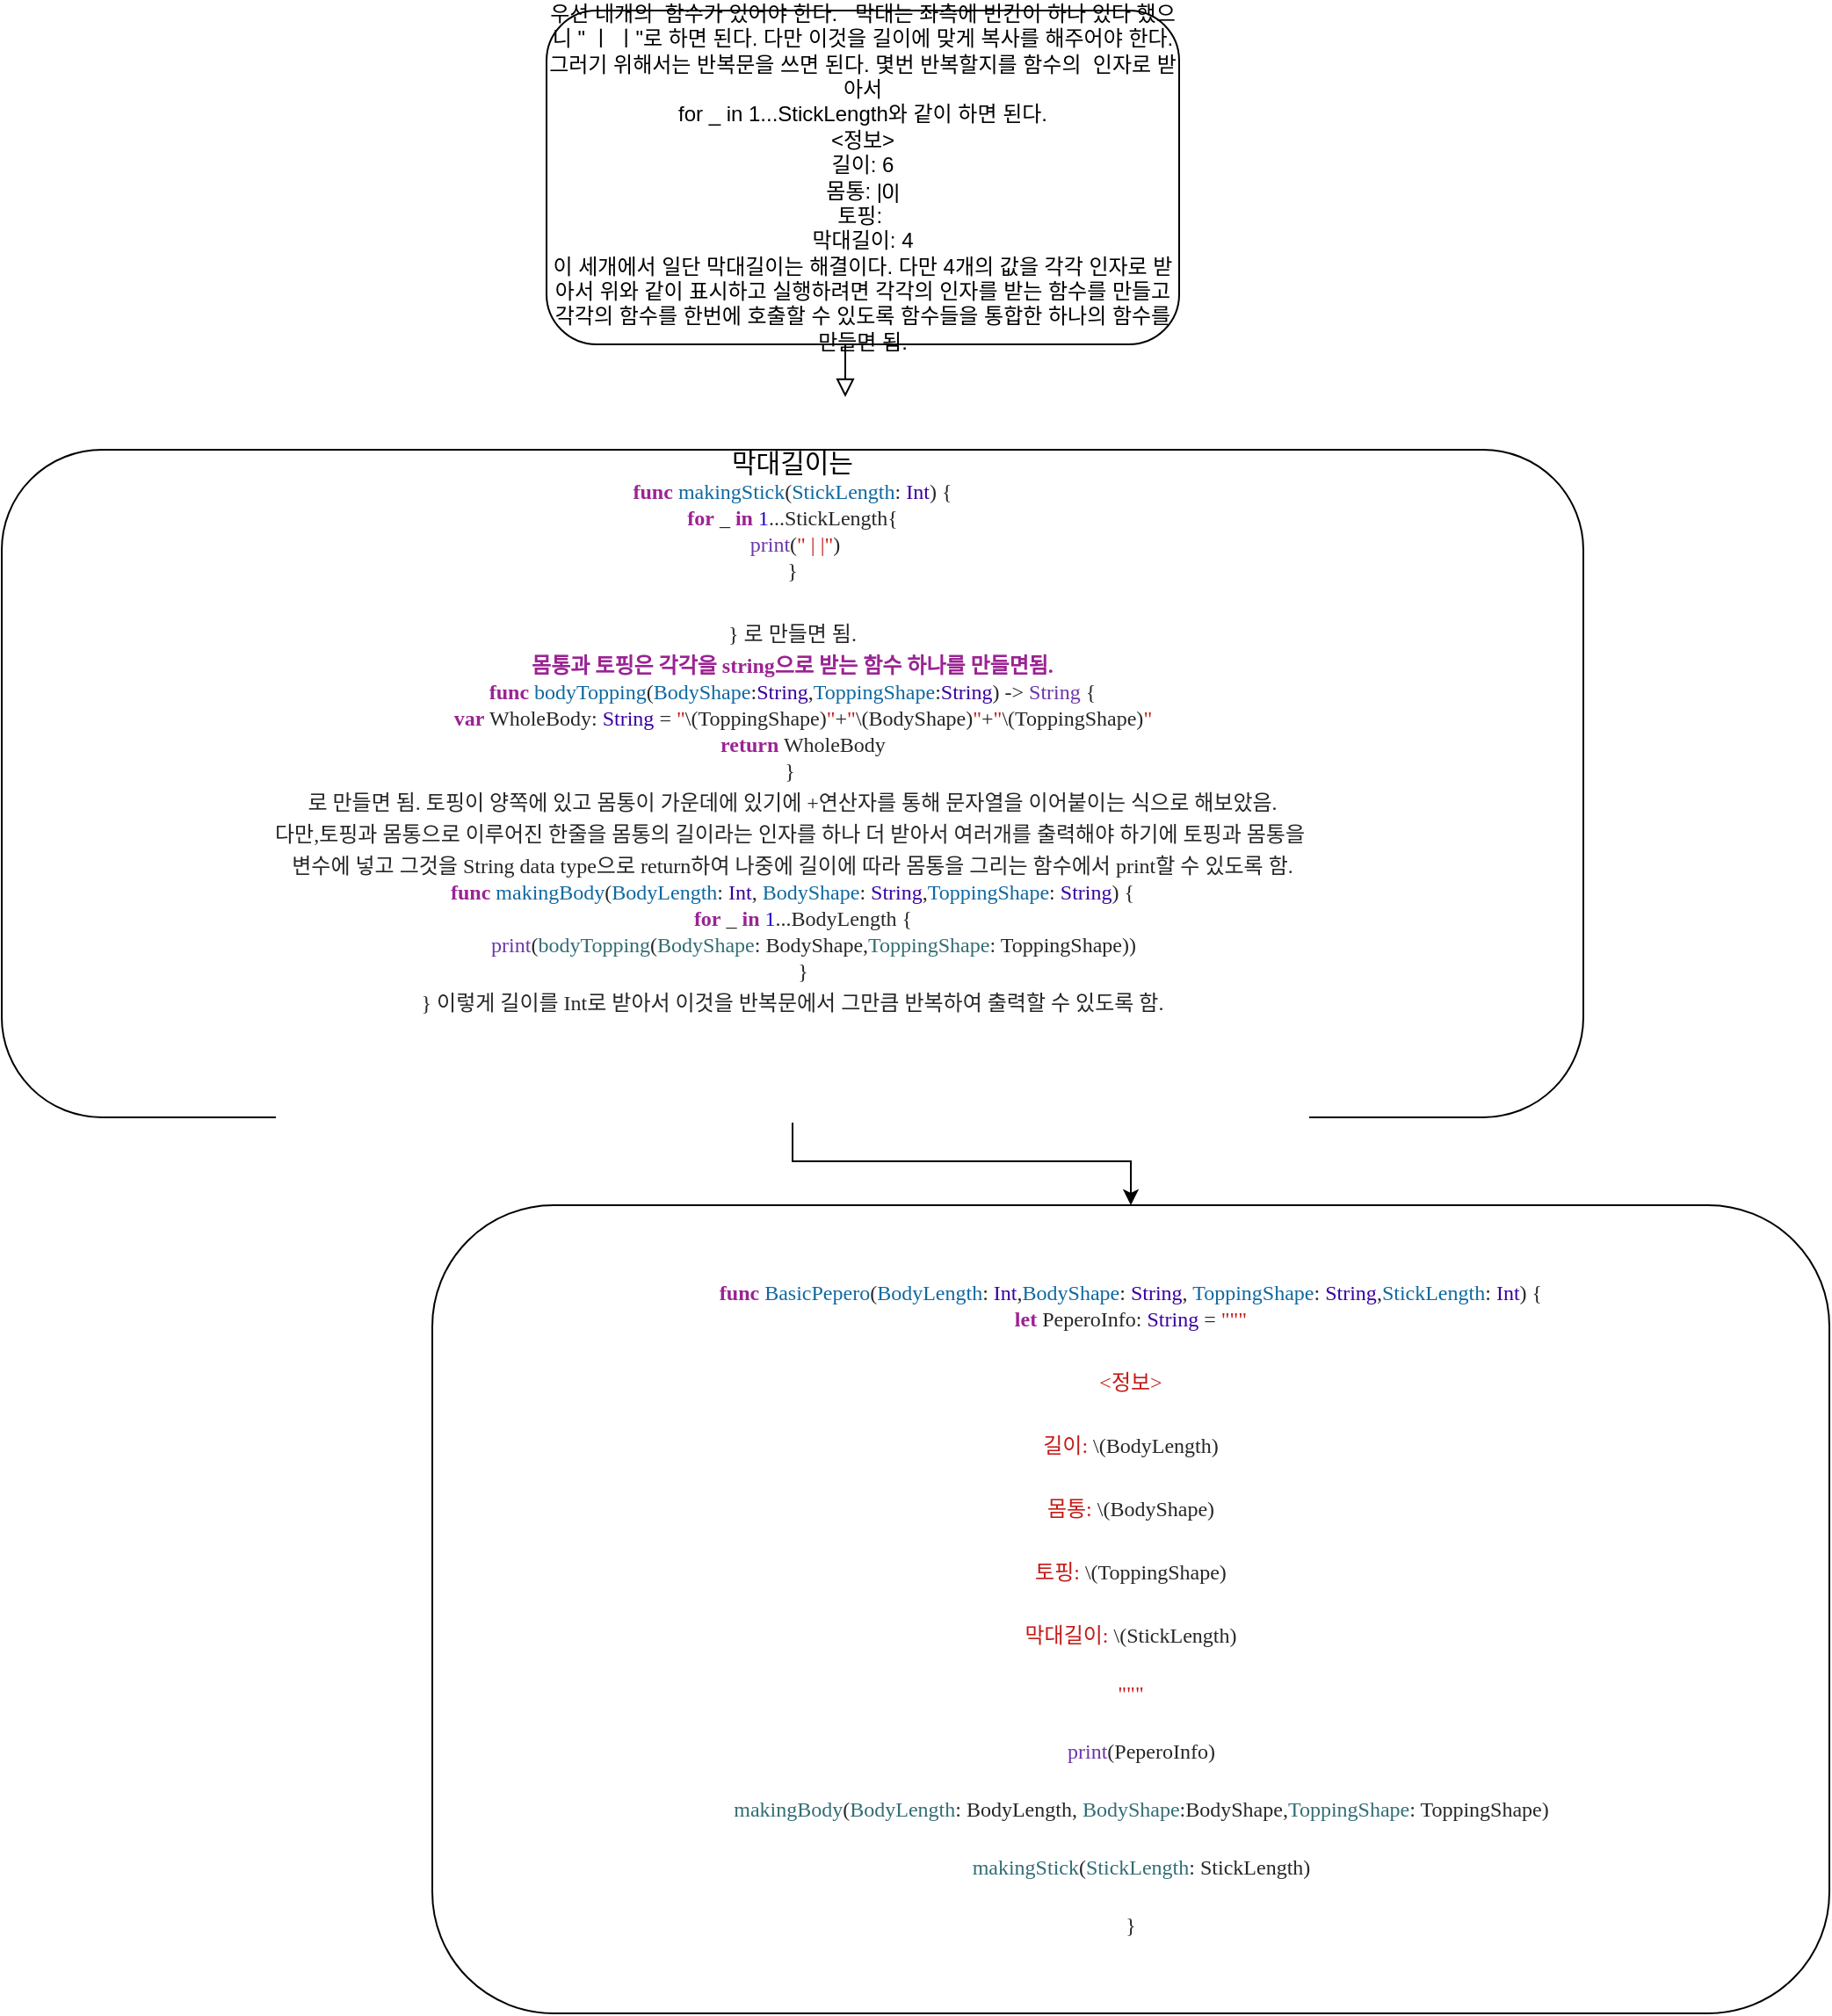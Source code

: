 <mxfile version="20.0.3" type="github"><diagram id="C5RBs43oDa-KdzZeNtuy" name="Page-1"><mxGraphModel dx="1454" dy="619" grid="1" gridSize="10" guides="1" tooltips="1" connect="1" arrows="1" fold="1" page="1" pageScale="1" pageWidth="827" pageHeight="1169" math="0" shadow="0"><root><mxCell id="WIyWlLk6GJQsqaUBKTNV-0"/><mxCell id="WIyWlLk6GJQsqaUBKTNV-1" parent="WIyWlLk6GJQsqaUBKTNV-0"/><mxCell id="WIyWlLk6GJQsqaUBKTNV-2" value="" style="rounded=0;html=1;jettySize=auto;orthogonalLoop=1;fontSize=11;endArrow=block;endFill=0;endSize=8;strokeWidth=1;shadow=0;labelBackgroundColor=none;edgeStyle=orthogonalEdgeStyle;" parent="WIyWlLk6GJQsqaUBKTNV-1" edge="1"><mxGeometry relative="1" as="geometry"><mxPoint x="230" y="190" as="sourcePoint"/><mxPoint x="230" y="240" as="targetPoint"/></mxGeometry></mxCell><mxCell id="WIyWlLk6GJQsqaUBKTNV-8" value="No" style="rounded=0;html=1;jettySize=auto;orthogonalLoop=1;fontSize=11;endArrow=block;endFill=0;endSize=8;strokeWidth=1;shadow=0;labelBackgroundColor=none;edgeStyle=orthogonalEdgeStyle;" parent="WIyWlLk6GJQsqaUBKTNV-1" edge="1"><mxGeometry x="0.333" y="20" relative="1" as="geometry"><mxPoint as="offset"/><mxPoint x="210" y="430" as="sourcePoint"/><mxPoint x="220" y="450" as="targetPoint"/></mxGeometry></mxCell><mxCell id="w2qBj5QXze0Z2zASgkyP-0" value="우선 네개의 &amp;nbsp;함수가 있어야 한다. &amp;nbsp; 막대는 좌측에 빈칸이 하나 있다 했으니 &quot; ㅣ ㅣ&quot;로 하면 된다. 다만 이것을 길이에 맞게 복사를 해주어야 한다. 그러기 위해서는 반복문을 쓰면 된다. 몇번 반복할지를 함수의 &amp;nbsp;인자로 받아서 &lt;br&gt;for _ in 1...StickLength와 같이 하면 된다.&lt;br&gt;&lt;div&gt;&amp;lt;정보&amp;gt;&lt;/div&gt;&lt;div&gt;길이: 6&lt;/div&gt;&lt;div&gt;몸통: |0|&lt;/div&gt;&lt;div&gt;토핑:&amp;nbsp;&lt;/div&gt;&lt;div&gt;막대길이: 4&lt;/div&gt;&lt;div&gt;이 세개에서 일단 막대길이는 해결이다. 다만 4개의 값을 각각 인자로 받아서 위와 같이 표시하고 실행하려면 각각의 인자를 받는 함수를 만들고 각각의 함수를 한번에 호출할 수 있도록 함수들을 통합한 하나의 함수를 만들면 됨.&lt;/div&gt;" style="rounded=1;whiteSpace=wrap;html=1;" vertex="1" parent="WIyWlLk6GJQsqaUBKTNV-1"><mxGeometry x="60" y="20" width="360" height="190" as="geometry"/></mxCell><mxCell id="w2qBj5QXze0Z2zASgkyP-4" value="" style="edgeStyle=orthogonalEdgeStyle;rounded=0;orthogonalLoop=1;jettySize=auto;html=1;fontSize=15;fontColor=#000000;" edge="1" parent="WIyWlLk6GJQsqaUBKTNV-1" source="w2qBj5QXze0Z2zASgkyP-2" target="w2qBj5QXze0Z2zASgkyP-3"><mxGeometry relative="1" as="geometry"/></mxCell><mxCell id="w2qBj5QXze0Z2zASgkyP-2" value="막대길이는&lt;br&gt;&lt;p style=&quot;margin: 0px; font-stretch: normal; font-size: 12px; line-height: normal; font-family: Menlo; color: rgb(15, 104, 160); background-color: rgb(255, 255, 255);&quot;&gt;&lt;span style=&quot;color: #9b2393&quot;&gt;&lt;b&gt;func&lt;/b&gt;&lt;/span&gt;&lt;span style=&quot;color: rgba(0, 0, 0, 0.85)&quot;&gt; &lt;/span&gt;makingStick&lt;span style=&quot;color: rgba(0, 0, 0, 0.85)&quot;&gt;(&lt;/span&gt;StickLength&lt;span style=&quot;color: rgba(0, 0, 0, 0.85)&quot;&gt;: &lt;/span&gt;&lt;span style=&quot;color: #3900a0&quot;&gt;Int&lt;/span&gt;&lt;span style=&quot;color: rgba(0, 0, 0, 0.85)&quot;&gt;) {&lt;/span&gt;&lt;/p&gt;&lt;p style=&quot;margin: 0px; font-stretch: normal; font-size: 12px; line-height: normal; font-family: Menlo; color: rgb(15, 104, 160); background-color: rgb(255, 255, 255);&quot;&gt;&lt;span style=&quot;color: rgb(155, 35, 147);&quot;&gt;&lt;b&gt;for&lt;/b&gt;&lt;/span&gt;&lt;span style=&quot;color: rgba(0, 0, 0, 0.85);&quot;&gt; _ &lt;/span&gt;&lt;span style=&quot;color: rgb(155, 35, 147);&quot;&gt;&lt;b&gt;in&lt;/b&gt;&lt;/span&gt;&lt;span style=&quot;color: rgba(0, 0, 0, 0.85);&quot;&gt; &lt;/span&gt;&lt;span style=&quot;color: rgb(28, 0, 207);&quot;&gt;1&lt;/span&gt;&lt;span style=&quot;color: rgba(0, 0, 0, 0.85);&quot;&gt;...StickLength{&lt;/span&gt;&lt;/p&gt;&lt;p style=&quot;margin: 0px; font-stretch: normal; font-size: 12px; line-height: normal; font-family: Menlo; color: rgba(0, 0, 0, 0.85); background-color: rgb(255, 255, 255);&quot;&gt;&amp;nbsp;&lt;span style=&quot;color: #6c36a9&quot;&gt;print&lt;/span&gt;(&lt;span style=&quot;color: #c41a16&quot;&gt;&quot; | |&quot;&lt;/span&gt;)&lt;/p&gt;&lt;p style=&quot;margin: 0px; font-stretch: normal; font-size: 12px; line-height: normal; font-family: Menlo; color: rgba(0, 0, 0, 0.85); background-color: rgb(255, 255, 255);&quot;&gt;}&lt;/p&gt;&lt;br&gt;&lt;p style=&quot;margin: 0px; font-stretch: normal; font-size: 12px; line-height: normal; font-family: Menlo; color: rgba(0, 0, 0, 0.85); background-color: rgb(255, 255, 255);&quot;&gt;} 로 만들면 됨.&lt;/p&gt;&lt;p style=&quot;margin: 0px; font-stretch: normal; font-size: 12px; line-height: normal; font-family: Menlo; background-color: rgb(255, 255, 255);&quot;&gt;&lt;font color=&quot;#9b2393&quot;&gt;&lt;span style=&quot;caret-color: rgb(155, 35, 147);&quot;&gt;&lt;b&gt;몸통과 토핑은 각각을 string으로 받는 함수 하나를 만들면됨.&lt;/b&gt;&lt;/span&gt;&lt;/font&gt;&lt;/p&gt;&lt;p style=&quot;margin: 0px; font-stretch: normal; font-size: 12px; line-height: normal; font-family: Menlo; color: rgb(15, 104, 160); background-color: rgb(255, 255, 255);&quot;&gt;&lt;span style=&quot;color: #9b2393&quot;&gt;&lt;b&gt;func&lt;/b&gt;&lt;/span&gt;&lt;span style=&quot;color: rgba(0, 0, 0, 0.85)&quot;&gt;&amp;nbsp;&lt;/span&gt;bodyTopping&lt;span style=&quot;color: rgba(0, 0, 0, 0.85);&quot;&gt;(&lt;/span&gt;BodyShape&lt;span style=&quot;color: rgba(0, 0, 0, 0.85);&quot;&gt;:&lt;/span&gt;&lt;span style=&quot;color: rgb(57, 0, 160);&quot;&gt;String&lt;/span&gt;&lt;span style=&quot;color: rgba(0, 0, 0, 0.85);&quot;&gt;,&lt;/span&gt;ToppingShape&lt;span style=&quot;color: rgba(0, 0, 0, 0.85);&quot;&gt;:&lt;/span&gt;&lt;span style=&quot;color: rgb(57, 0, 160);&quot;&gt;String&lt;/span&gt;&lt;span style=&quot;color: rgba(0, 0, 0, 0.85);&quot;&gt;) -&amp;gt; &lt;/span&gt;&lt;span style=&quot;color: rgb(108, 54, 169);&quot;&gt;String&lt;/span&gt;&lt;span style=&quot;color: rgba(0, 0, 0, 0.85);&quot;&gt; {&lt;/span&gt;&lt;/p&gt;&lt;p style=&quot;margin: 0px; font-stretch: normal; font-size: 12px; line-height: normal; font-family: Menlo; color: rgba(0, 0, 0, 0.85); background-color: rgb(255, 255, 255);&quot;&gt;&amp;nbsp; &amp;nbsp; &lt;span style=&quot;color: #9b2393&quot;&gt;&lt;b&gt;var&lt;/b&gt;&lt;/span&gt; WholeBody: &lt;span style=&quot;color: #3900a0&quot;&gt;String&lt;/span&gt; = &lt;span style=&quot;color: #c41a16&quot;&gt;&quot;&lt;/span&gt;\(ToppingShape)&lt;span style=&quot;color: #c41a16&quot;&gt;&quot;&lt;/span&gt;+&lt;span style=&quot;color: #c41a16&quot;&gt;&quot;&lt;/span&gt;\(BodyShape)&lt;span style=&quot;color: #c41a16&quot;&gt;&quot;&lt;/span&gt;+&lt;span style=&quot;color: #c41a16&quot;&gt;&quot;&lt;/span&gt;\(ToppingShape)&lt;span style=&quot;color: #c41a16&quot;&gt;&quot;&lt;/span&gt;&lt;/p&gt;&lt;p style=&quot;margin: 0px; font-stretch: normal; font-size: 12px; line-height: normal; font-family: Menlo; color: rgba(0, 0, 0, 0.85); background-color: rgb(255, 255, 255);&quot;&gt;&amp;nbsp; &amp;nbsp; &lt;span style=&quot;color: #9b2393&quot;&gt;&lt;b&gt;return&lt;/b&gt;&lt;/span&gt; WholeBody&lt;/p&gt;&lt;p style=&quot;margin: 0px; font-stretch: normal; font-size: 12px; line-height: normal; font-family: Menlo; color: rgba(0, 0, 0, 0.85); background-color: rgb(255, 255, 255);&quot;&gt;}&amp;nbsp;&lt;/p&gt;&lt;p style=&quot;margin: 0px; font-stretch: normal; font-size: 12px; line-height: normal; font-family: Menlo; color: rgba(0, 0, 0, 0.85); background-color: rgb(255, 255, 255);&quot;&gt;로 만들면 됨. 토핑이 양쪽에 있고 몸통이 가운데에 있기에 +연산자를 통해 문자열을 이어붙이는 식으로 해보았음.&lt;/p&gt;&lt;p style=&quot;margin: 0px; font-stretch: normal; font-size: 12px; line-height: normal; font-family: Menlo; color: rgba(0, 0, 0, 0.85); background-color: rgb(255, 255, 255);&quot;&gt;다만,토핑과 몸통으로 이루어진 한줄을 몸통의 길이라는 인자를 하나 더 받아서 여러개를 출력해야 하기에 토핑과 몸통을&amp;nbsp;&lt;/p&gt;&lt;p style=&quot;margin: 0px; font-stretch: normal; font-size: 12px; line-height: normal; font-family: Menlo; color: rgba(0, 0, 0, 0.85); background-color: rgb(255, 255, 255);&quot;&gt;변수에 넣고 그것을 String data type으로 return하여 나중에 길이에 따라 몸통을 그리는 함수에서 print할 수 있도록 함.&lt;/p&gt;&lt;p style=&quot;margin: 0px; font-stretch: normal; font-size: 12px; line-height: normal; font-family: Menlo; color: rgb(15, 104, 160); background-color: rgb(255, 255, 255);&quot;&gt;&lt;span style=&quot;color: #9b2393&quot;&gt;&lt;b&gt;func&lt;/b&gt;&lt;/span&gt;&lt;span style=&quot;color: rgba(0, 0, 0, 0.85)&quot;&gt; &lt;/span&gt;makingBody&lt;span style=&quot;color: rgba(0, 0, 0, 0.85)&quot;&gt;(&lt;/span&gt;BodyLength&lt;span style=&quot;color: rgba(0, 0, 0, 0.85)&quot;&gt;: &lt;/span&gt;&lt;span style=&quot;color: #3900a0&quot;&gt;Int&lt;/span&gt;&lt;span style=&quot;color: rgba(0, 0, 0, 0.85)&quot;&gt;, &lt;/span&gt;BodyShape&lt;span style=&quot;color: rgba(0, 0, 0, 0.85)&quot;&gt;: &lt;/span&gt;&lt;span style=&quot;color: #3900a0&quot;&gt;String&lt;/span&gt;&lt;span style=&quot;color: rgba(0, 0, 0, 0.85)&quot;&gt;,&lt;/span&gt;ToppingShape&lt;span style=&quot;color: rgba(0, 0, 0, 0.85)&quot;&gt;: &lt;/span&gt;&lt;span style=&quot;color: #3900a0&quot;&gt;String&lt;/span&gt;&lt;span style=&quot;color: rgba(0, 0, 0, 0.85)&quot;&gt;) {&lt;/span&gt;&lt;/p&gt;&lt;p style=&quot;margin: 0px; font-stretch: normal; font-size: 12px; line-height: normal; font-family: Menlo; color: rgba(0, 0, 0, 0.85); background-color: rgb(255, 255, 255);&quot;&gt;&amp;nbsp; &amp;nbsp; &lt;span style=&quot;color: #9b2393&quot;&gt;&lt;b&gt;for&lt;/b&gt;&lt;/span&gt; _ &lt;span style=&quot;color: #9b2393&quot;&gt;&lt;b&gt;in&lt;/b&gt;&lt;/span&gt; &lt;span style=&quot;color: #1c00cf&quot;&gt;1&lt;/span&gt;...BodyLength {&lt;/p&gt;&lt;p style=&quot;margin: 0px; font-stretch: normal; font-size: 12px; line-height: normal; font-family: Menlo; color: rgba(0, 0, 0, 0.85); background-color: rgb(255, 255, 255);&quot;&gt;&amp;nbsp; &amp;nbsp; &amp;nbsp; &amp;nbsp; &lt;span style=&quot;color: #6c36a9&quot;&gt;print&lt;/span&gt;(&lt;span style=&quot;color: #326d74&quot;&gt;bodyTopping&lt;/span&gt;(&lt;span style=&quot;color: #326d74&quot;&gt;BodyShape&lt;/span&gt;: BodyShape,&lt;span style=&quot;color: #326d74&quot;&gt;ToppingShape&lt;/span&gt;: ToppingShape))&lt;/p&gt;&lt;p style=&quot;margin: 0px; font-stretch: normal; font-size: 12px; line-height: normal; font-family: Menlo; color: rgba(0, 0, 0, 0.85); background-color: rgb(255, 255, 255);&quot;&gt;&amp;nbsp; &amp;nbsp; }&lt;/p&gt;&lt;p style=&quot;margin: 0px; font-stretch: normal; font-size: 12px; line-height: normal; font-family: Menlo; color: rgba(0, 0, 0, 0.85); background-color: rgb(255, 255, 255);&quot;&gt;} 이렇게 길이를 Int로 받아서 이것을 반복문에서 그만큼 반복하여 출력할 수 있도록 함.&lt;/p&gt;&lt;p style=&quot;margin: 0px; font-stretch: normal; font-size: 12px; line-height: normal; font-family: Menlo; color: rgba(0, 0, 0, 0.85); background-color: rgb(255, 255, 255);&quot;&gt;&lt;br&gt;&lt;/p&gt;&lt;p style=&quot;margin: 0px; font-stretch: normal; font-size: 12px; line-height: normal; font-family: Menlo; color: rgba(0, 0, 0, 0.85); background-color: rgb(255, 255, 255);&quot;&gt;&lt;br&gt;&lt;/p&gt;&lt;p style=&quot;margin: 0px; font-stretch: normal; font-size: 12px; line-height: normal; font-family: Menlo; color: rgba(0, 0, 0, 0.85); background-color: rgb(255, 255, 255);&quot;&gt;&lt;br&gt;&lt;/p&gt;&lt;p style=&quot;margin: 0px; font-stretch: normal; font-size: 12px; line-height: normal; font-family: Menlo; color: rgba(0, 0, 0, 0.85); background-color: rgb(255, 255, 255);&quot;&gt;&lt;br&gt;&lt;/p&gt;" style="rounded=1;whiteSpace=wrap;html=1;fontSize=15;" vertex="1" parent="WIyWlLk6GJQsqaUBKTNV-1"><mxGeometry x="-250" y="270" width="900" height="380" as="geometry"/></mxCell><mxCell id="w2qBj5QXze0Z2zASgkyP-3" value="&lt;p style=&quot;margin: 0.0px 0.0px 0.0px 0.0px; font: 12.0px Menlo; color: #0f68a0; background-color: #ffffff&quot;&gt;&lt;span style=&quot;color: #9b2393&quot;&gt;&lt;b&gt;func&lt;/b&gt;&lt;/span&gt;&lt;span style=&quot;color: rgba(0, 0, 0, 0.85)&quot;&gt; &lt;/span&gt;BasicPepero&lt;span style=&quot;color: rgba(0, 0, 0, 0.85)&quot;&gt;(&lt;/span&gt;BodyLength&lt;span style=&quot;color: rgba(0, 0, 0, 0.85)&quot;&gt;: &lt;/span&gt;&lt;span style=&quot;color: #3900a0&quot;&gt;Int&lt;/span&gt;&lt;span style=&quot;color: rgba(0, 0, 0, 0.85)&quot;&gt;,&lt;/span&gt;BodyShape&lt;span style=&quot;color: rgba(0, 0, 0, 0.85)&quot;&gt;: &lt;/span&gt;&lt;span style=&quot;color: #3900a0&quot;&gt;String&lt;/span&gt;&lt;span style=&quot;color: rgba(0, 0, 0, 0.85)&quot;&gt;, &lt;/span&gt;ToppingShape&lt;span style=&quot;color: rgba(0, 0, 0, 0.85)&quot;&gt;: &lt;/span&gt;&lt;span style=&quot;color: #3900a0&quot;&gt;String&lt;/span&gt;&lt;span style=&quot;color: rgba(0, 0, 0, 0.85)&quot;&gt;,&lt;/span&gt;StickLength&lt;span style=&quot;color: rgba(0, 0, 0, 0.85)&quot;&gt;: &lt;/span&gt;&lt;span style=&quot;color: #3900a0&quot;&gt;Int&lt;/span&gt;&lt;span style=&quot;color: rgba(0, 0, 0, 0.85)&quot;&gt;) {&lt;/span&gt;&lt;/p&gt;&lt;p style=&quot;margin: 0.0px 0.0px 0.0px 0.0px; font: 12.0px Menlo; color: #000000; color: rgba(0, 0, 0, 0.85); background-color: #ffffff&quot;&gt;&lt;span style=&quot;color: #9b2393&quot;&gt;&lt;b&gt;let&lt;/b&gt;&lt;/span&gt; PeperoInfo: &lt;span style=&quot;color: #3900a0&quot;&gt;String&lt;/span&gt; = &lt;span style=&quot;color: #c41a16&quot;&gt;&quot;&quot;&quot;&lt;/span&gt;&lt;/p&gt;&lt;br&gt;&lt;p style=&quot;margin: 0.0px 0.0px 0.0px 0.0px; font: 12.0px Menlo; color: #c41a16; background-color: #ffffff&quot;&gt;&amp;lt;정보&amp;gt;&lt;/p&gt;&lt;br&gt;&lt;p style=&quot;margin: 0.0px 0.0px 0.0px 0.0px; font: 12.0px Menlo; color: #000000; color: rgba(0, 0, 0, 0.85); background-color: #ffffff&quot;&gt;&lt;span style=&quot;color: #c41a16&quot;&gt;길이: &lt;/span&gt;\(BodyLength)&lt;/p&gt;&lt;br&gt;&lt;p style=&quot;margin: 0.0px 0.0px 0.0px 0.0px; font: 12.0px Menlo; color: #000000; color: rgba(0, 0, 0, 0.85); background-color: #ffffff&quot;&gt;&lt;span style=&quot;color: #c41a16&quot;&gt;몸통: &lt;/span&gt;\(BodyShape)&lt;/p&gt;&lt;br&gt;&lt;p style=&quot;margin: 0.0px 0.0px 0.0px 0.0px; font: 12.0px Menlo; color: #000000; color: rgba(0, 0, 0, 0.85); background-color: #ffffff&quot;&gt;&lt;span style=&quot;color: #c41a16&quot;&gt;토핑: &lt;/span&gt;\(ToppingShape)&lt;/p&gt;&lt;br&gt;&lt;p style=&quot;margin: 0.0px 0.0px 0.0px 0.0px; font: 12.0px Menlo; color: #000000; color: rgba(0, 0, 0, 0.85); background-color: #ffffff&quot;&gt;&lt;span style=&quot;color: #c41a16&quot;&gt;막대길이: &lt;/span&gt;\(StickLength)&lt;/p&gt;&lt;br&gt;&lt;p style=&quot;margin: 0.0px 0.0px 0.0px 0.0px; font: 12.0px Menlo; color: #c41a16; background-color: #ffffff&quot;&gt;&quot;&quot;&quot;&lt;/p&gt;&lt;br&gt;&lt;p style=&quot;margin: 0.0px 0.0px 0.0px 0.0px; font: 12.0px Menlo; color: #000000; color: rgba(0, 0, 0, 0.85); background-color: #ffffff&quot;&gt;&lt;span class=&quot;Apple-converted-space&quot;&gt;&amp;nbsp; &amp;nbsp; &lt;/span&gt;&lt;span style=&quot;color: #6c36a9&quot;&gt;print&lt;/span&gt;(PeperoInfo)&lt;/p&gt;&lt;br&gt;&lt;p style=&quot;margin: 0.0px 0.0px 0.0px 0.0px; font: 12.0px Menlo; color: #000000; color: rgba(0, 0, 0, 0.85); background-color: #ffffff&quot;&gt;&lt;span class=&quot;Apple-converted-space&quot;&gt;&amp;nbsp; &amp;nbsp; &lt;/span&gt;&lt;span style=&quot;color: #326d74&quot;&gt;makingBody&lt;/span&gt;(&lt;span style=&quot;color: #326d74&quot;&gt;BodyLength&lt;/span&gt;: BodyLength, &lt;span style=&quot;color: #326d74&quot;&gt;BodyShape&lt;/span&gt;:BodyShape,&lt;span style=&quot;color: #326d74&quot;&gt;ToppingShape&lt;/span&gt;: ToppingShape)&lt;/p&gt;&lt;br&gt;&lt;p style=&quot;margin: 0.0px 0.0px 0.0px 0.0px; font: 12.0px Menlo; color: #326d74; background-color: #ffffff&quot;&gt;&lt;span style=&quot;color: rgba(0, 0, 0, 0.85)&quot;&gt;&lt;span class=&quot;Apple-converted-space&quot;&gt;&amp;nbsp; &amp;nbsp; &lt;/span&gt;&lt;/span&gt;makingStick&lt;span style=&quot;color: rgba(0, 0, 0, 0.85)&quot;&gt;(&lt;/span&gt;StickLength&lt;span style=&quot;color: rgba(0, 0, 0, 0.85)&quot;&gt;: StickLength)&lt;/span&gt;&lt;/p&gt;&lt;br&gt;&lt;p style=&quot;margin: 0.0px 0.0px 0.0px 0.0px; font: 12.0px Menlo; color: #000000; color: rgba(0, 0, 0, 0.85); background-color: #ffffff&quot;&gt;}&lt;/p&gt;" style="rounded=1;whiteSpace=wrap;html=1;fontSize=15;fontColor=#000000;" vertex="1" parent="WIyWlLk6GJQsqaUBKTNV-1"><mxGeometry x="-5" y="700" width="795" height="460" as="geometry"/></mxCell></root></mxGraphModel></diagram></mxfile>